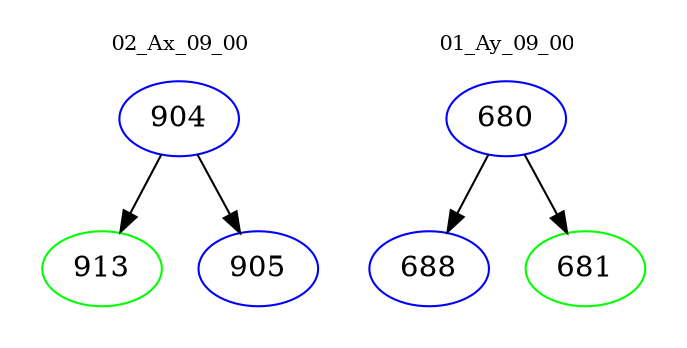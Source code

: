 digraph{
subgraph cluster_0 {
color = white
label = "02_Ax_09_00";
fontsize=10;
T0_904 [label="904", color="blue"]
T0_904 -> T0_913 [color="black"]
T0_913 [label="913", color="green"]
T0_904 -> T0_905 [color="black"]
T0_905 [label="905", color="blue"]
}
subgraph cluster_1 {
color = white
label = "01_Ay_09_00";
fontsize=10;
T1_680 [label="680", color="blue"]
T1_680 -> T1_688 [color="black"]
T1_688 [label="688", color="blue"]
T1_680 -> T1_681 [color="black"]
T1_681 [label="681", color="green"]
}
}
